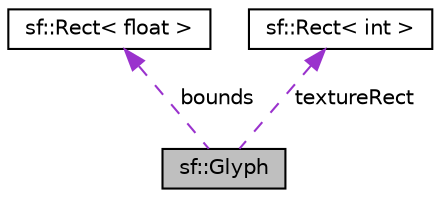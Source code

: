 digraph "sf::Glyph"
{
  edge [fontname="Helvetica",fontsize="10",labelfontname="Helvetica",labelfontsize="10"];
  node [fontname="Helvetica",fontsize="10",shape=record];
  Node1 [label="sf::Glyph",height=0.2,width=0.4,color="black", fillcolor="grey75", style="filled", fontcolor="black"];
  Node2 -> Node1 [dir="back",color="darkorchid3",fontsize="10",style="dashed",label=" bounds" ,fontname="Helvetica"];
  Node2 [label="sf::Rect\< float \>",height=0.2,width=0.4,color="black", fillcolor="white", style="filled",URL="$classsf_1_1_rect.html"];
  Node3 -> Node1 [dir="back",color="darkorchid3",fontsize="10",style="dashed",label=" textureRect" ,fontname="Helvetica"];
  Node3 [label="sf::Rect\< int \>",height=0.2,width=0.4,color="black", fillcolor="white", style="filled",URL="$classsf_1_1_rect.html"];
}
